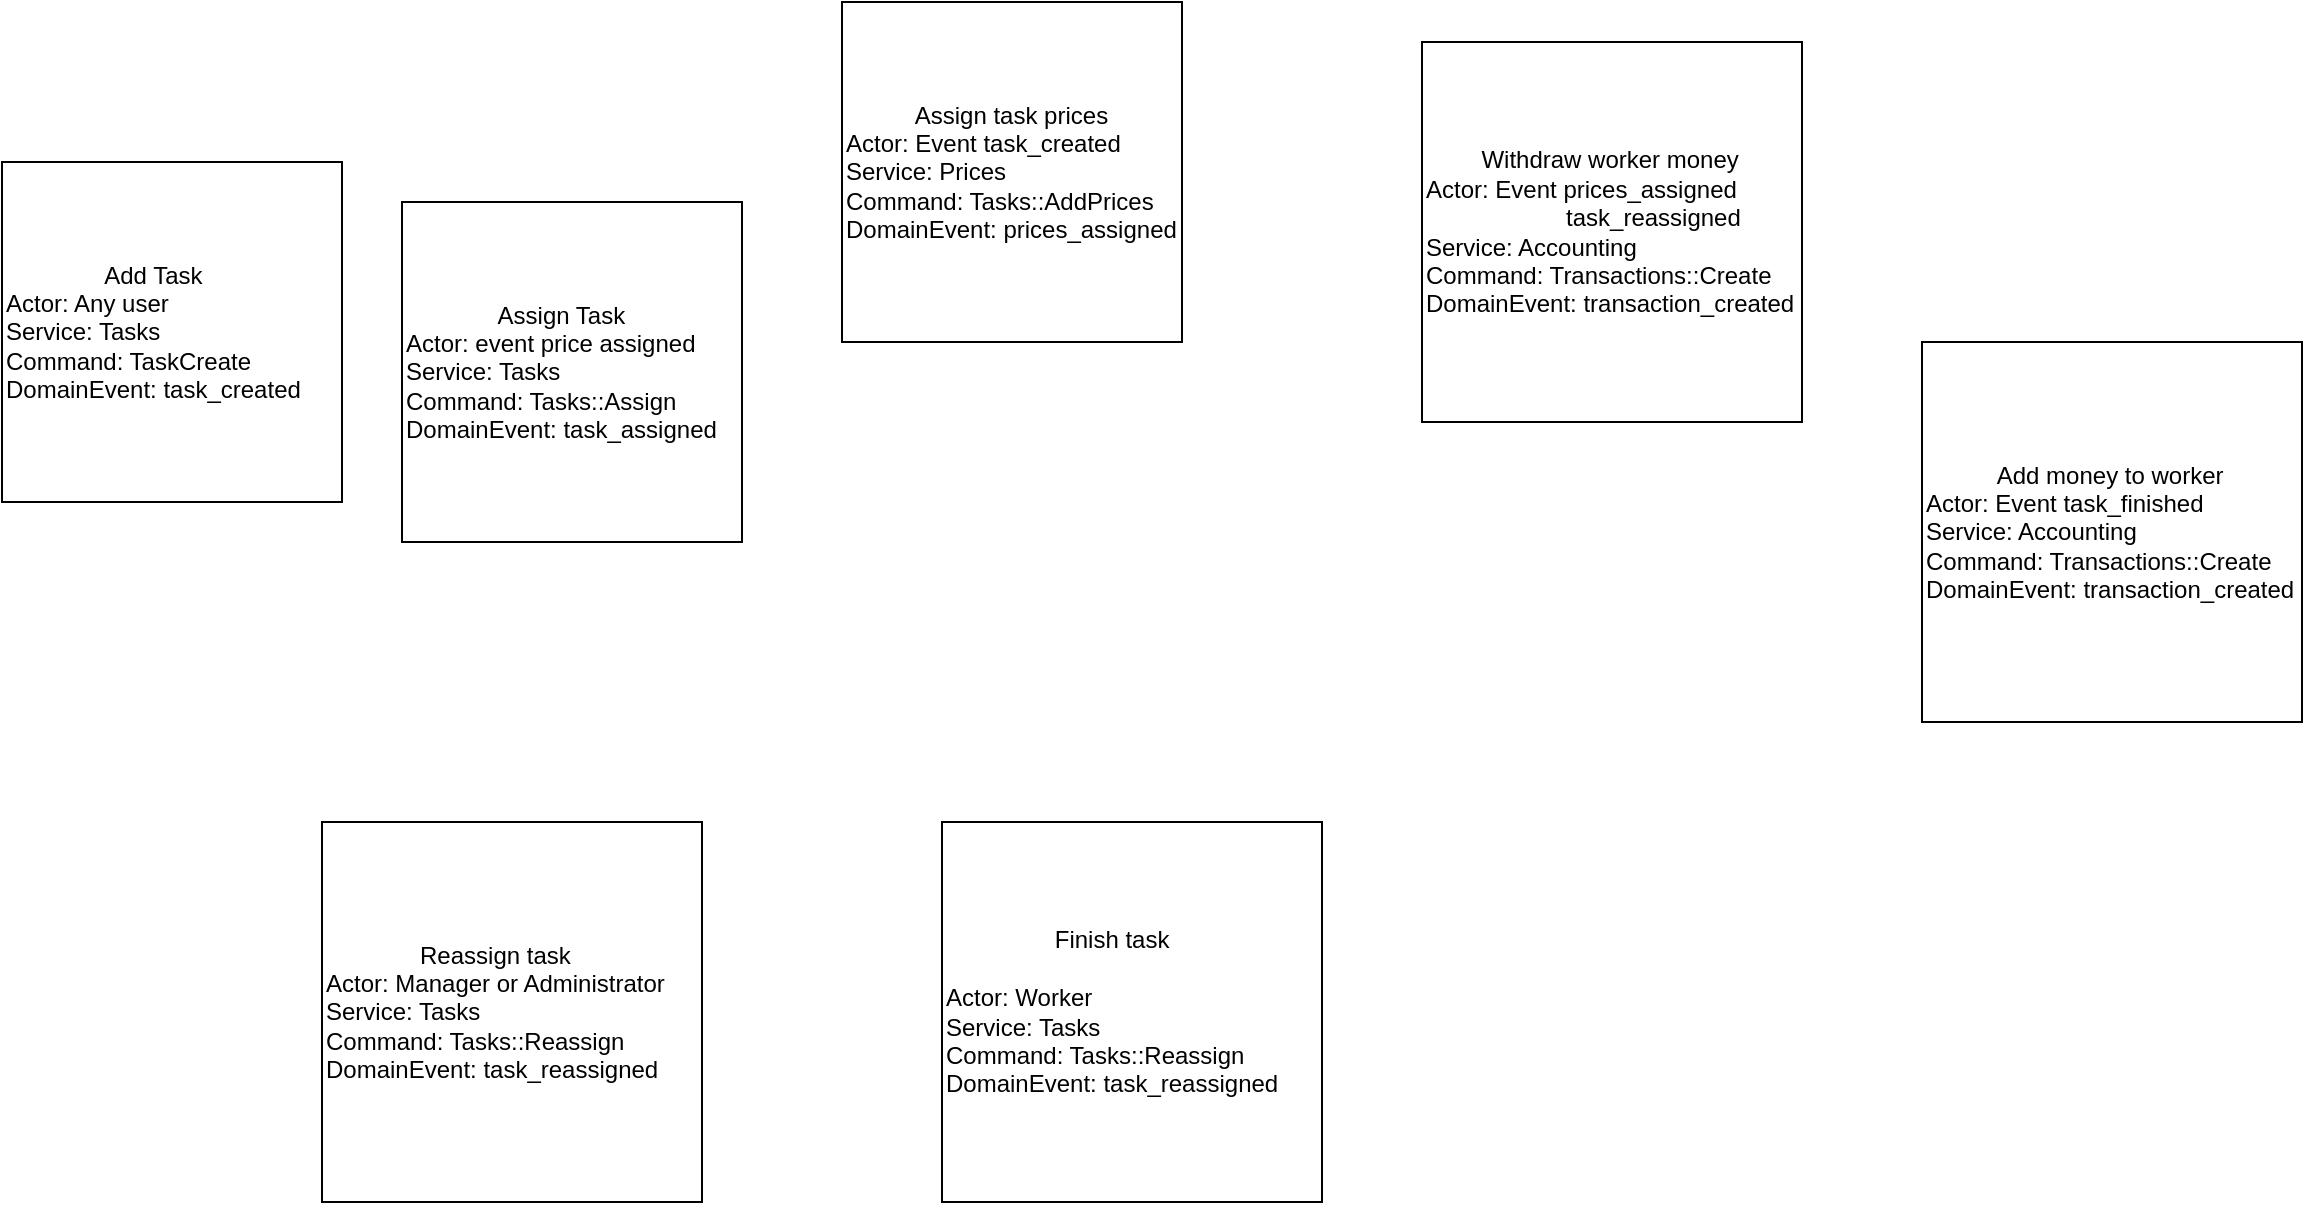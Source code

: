 <mxfile version="21.6.5" type="device">
  <diagram name="Page-1" id="2nE-RD3syfN-9rVGvVaN">
    <mxGraphModel dx="1975" dy="1156" grid="1" gridSize="10" guides="1" tooltips="1" connect="1" arrows="1" fold="1" page="1" pageScale="1" pageWidth="1920" pageHeight="1200" math="0" shadow="0">
      <root>
        <mxCell id="0" />
        <mxCell id="1" parent="0" />
        <mxCell id="plr2RkYHglo8_Sw4Leua-1" value="&lt;div style=&quot;text-align: center;&quot;&gt;&lt;span style=&quot;background-color: initial;&quot;&gt;Add Task&lt;/span&gt;&lt;/div&gt;Actor: Any user&lt;br&gt;Service: Tasks&lt;br&gt;Command: TaskCreate&lt;br&gt;DomainEvent: task_created" style="whiteSpace=wrap;html=1;aspect=fixed;align=left;" vertex="1" parent="1">
          <mxGeometry x="80" y="150" width="170" height="170" as="geometry" />
        </mxCell>
        <mxCell id="plr2RkYHglo8_Sw4Leua-2" value="&lt;div style=&quot;text-align: center;&quot;&gt;&lt;span style=&quot;background-color: initial;&quot;&gt;Assign task prices&lt;/span&gt;&lt;/div&gt;Actor: Event task_created&lt;br&gt;Service: Prices&lt;br&gt;Command: Tasks::AddPrices&lt;br&gt;DomainEvent: prices_assigned" style="whiteSpace=wrap;html=1;aspect=fixed;align=left;" vertex="1" parent="1">
          <mxGeometry x="500" y="70" width="170" height="170" as="geometry" />
        </mxCell>
        <mxCell id="plr2RkYHglo8_Sw4Leua-3" value="&lt;div style=&quot;text-align: center;&quot;&gt;Withdraw worker money&lt;/div&gt;Actor: Event prices_assigned&lt;br&gt;&amp;nbsp; &amp;nbsp; &amp;nbsp; &amp;nbsp; &amp;nbsp; &amp;nbsp; &amp;nbsp; &amp;nbsp; &amp;nbsp; &amp;nbsp; &amp;nbsp;task_reassigned&lt;br&gt;Service: Accounting&lt;br&gt;Command: Transactions::Create&lt;br&gt;DomainEvent: transaction_created" style="whiteSpace=wrap;html=1;aspect=fixed;align=left;" vertex="1" parent="1">
          <mxGeometry x="790" y="90" width="190" height="190" as="geometry" />
        </mxCell>
        <mxCell id="plr2RkYHglo8_Sw4Leua-4" value="&lt;div style=&quot;text-align: center;&quot;&gt;Add money to worker&lt;/div&gt;Actor: Event task_finished&lt;br&gt;Service: Accounting&lt;br&gt;Command: Transactions::Create&lt;br&gt;DomainEvent: transaction_created" style="whiteSpace=wrap;html=1;aspect=fixed;align=left;" vertex="1" parent="1">
          <mxGeometry x="1040" y="240" width="190" height="190" as="geometry" />
        </mxCell>
        <mxCell id="plr2RkYHglo8_Sw4Leua-5" value="&lt;div style=&quot;text-align: center;&quot;&gt;Reassign task&lt;/div&gt;Actor: Manager or Administrator&lt;br&gt;Service: Tasks&lt;br&gt;Command: Tasks::Reassign&lt;br&gt;DomainEvent: task_reassigned" style="whiteSpace=wrap;html=1;aspect=fixed;align=left;" vertex="1" parent="1">
          <mxGeometry x="240" y="480" width="190" height="190" as="geometry" />
        </mxCell>
        <mxCell id="plr2RkYHglo8_Sw4Leua-6" value="&lt;div style=&quot;text-align: center;&quot;&gt;&lt;/div&gt;&lt;div style=&quot;&quot;&gt;&lt;div style=&quot;text-align: center;&quot;&gt;&lt;span style=&quot;background-color: initial;&quot;&gt;Finish task&lt;/span&gt;&lt;/div&gt;&lt;span style=&quot;background-color: initial;&quot;&gt;&lt;div style=&quot;text-align: center;&quot;&gt;&lt;span style=&quot;background-color: initial;&quot;&gt;&lt;br&gt;&lt;/span&gt;&lt;/div&gt;&lt;div style=&quot;&quot;&gt;&lt;span style=&quot;background-color: initial;&quot;&gt;Actor: Worker&lt;/span&gt;&lt;/div&gt;&lt;/span&gt;&lt;/div&gt;Service: Tasks&lt;br&gt;Command: Tasks::Reassign&lt;br&gt;DomainEvent: task_reassigned" style="whiteSpace=wrap;html=1;aspect=fixed;align=left;" vertex="1" parent="1">
          <mxGeometry x="550" y="480" width="190" height="190" as="geometry" />
        </mxCell>
        <mxCell id="plr2RkYHglo8_Sw4Leua-7" value="&lt;div style=&quot;text-align: center;&quot;&gt;&lt;span style=&quot;background-color: initial;&quot;&gt;Assign Task&lt;/span&gt;&lt;/div&gt;Actor: event price assigned&lt;br&gt;Service: Tasks&lt;br&gt;Command: Tasks::Assign&lt;br&gt;DomainEvent: task_assigned" style="whiteSpace=wrap;html=1;aspect=fixed;align=left;" vertex="1" parent="1">
          <mxGeometry x="280" y="170" width="170" height="170" as="geometry" />
        </mxCell>
      </root>
    </mxGraphModel>
  </diagram>
</mxfile>
